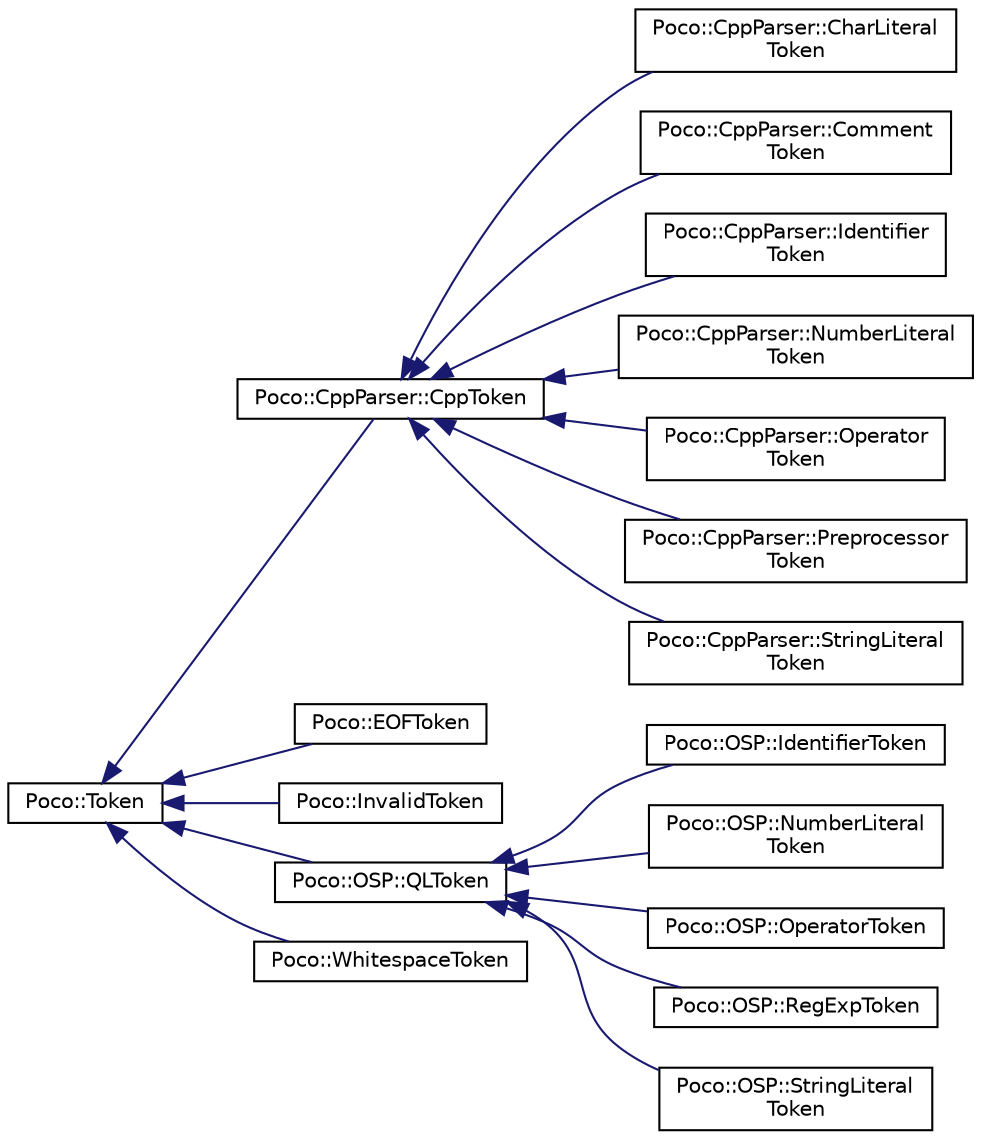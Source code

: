 digraph "Graphical Class Hierarchy"
{
 // LATEX_PDF_SIZE
  edge [fontname="Helvetica",fontsize="10",labelfontname="Helvetica",labelfontsize="10"];
  node [fontname="Helvetica",fontsize="10",shape=record];
  rankdir="LR";
  Node0 [label="Poco::Token",height=0.2,width=0.4,color="black", fillcolor="white", style="filled",URL="$classPoco_1_1Token.html",tooltip=" "];
  Node0 -> Node1 [dir="back",color="midnightblue",fontsize="10",style="solid",fontname="Helvetica"];
  Node1 [label="Poco::CppParser::CppToken",height=0.2,width=0.4,color="black", fillcolor="white", style="filled",URL="$classPoco_1_1CppParser_1_1CppToken.html",tooltip="The base class for all C++ tokens."];
  Node1 -> Node2 [dir="back",color="midnightblue",fontsize="10",style="solid",fontname="Helvetica"];
  Node2 [label="Poco::CppParser::CharLiteral\lToken",height=0.2,width=0.4,color="black", fillcolor="white", style="filled",URL="$classPoco_1_1CppParser_1_1CharLiteralToken.html",tooltip=" "];
  Node1 -> Node3 [dir="back",color="midnightblue",fontsize="10",style="solid",fontname="Helvetica"];
  Node3 [label="Poco::CppParser::Comment\lToken",height=0.2,width=0.4,color="black", fillcolor="white", style="filled",URL="$classPoco_1_1CppParser_1_1CommentToken.html",tooltip=" "];
  Node1 -> Node4 [dir="back",color="midnightblue",fontsize="10",style="solid",fontname="Helvetica"];
  Node4 [label="Poco::CppParser::Identifier\lToken",height=0.2,width=0.4,color="black", fillcolor="white", style="filled",URL="$classPoco_1_1CppParser_1_1IdentifierToken.html",tooltip=" "];
  Node1 -> Node5 [dir="back",color="midnightblue",fontsize="10",style="solid",fontname="Helvetica"];
  Node5 [label="Poco::CppParser::NumberLiteral\lToken",height=0.2,width=0.4,color="black", fillcolor="white", style="filled",URL="$classPoco_1_1CppParser_1_1NumberLiteralToken.html",tooltip=" "];
  Node1 -> Node6 [dir="back",color="midnightblue",fontsize="10",style="solid",fontname="Helvetica"];
  Node6 [label="Poco::CppParser::Operator\lToken",height=0.2,width=0.4,color="black", fillcolor="white", style="filled",URL="$classPoco_1_1CppParser_1_1OperatorToken.html",tooltip=" "];
  Node1 -> Node7 [dir="back",color="midnightblue",fontsize="10",style="solid",fontname="Helvetica"];
  Node7 [label="Poco::CppParser::Preprocessor\lToken",height=0.2,width=0.4,color="black", fillcolor="white", style="filled",URL="$classPoco_1_1CppParser_1_1PreprocessorToken.html",tooltip=" "];
  Node1 -> Node8 [dir="back",color="midnightblue",fontsize="10",style="solid",fontname="Helvetica"];
  Node8 [label="Poco::CppParser::StringLiteral\lToken",height=0.2,width=0.4,color="black", fillcolor="white", style="filled",URL="$classPoco_1_1CppParser_1_1StringLiteralToken.html",tooltip=" "];
  Node0 -> Node9 [dir="back",color="midnightblue",fontsize="10",style="solid",fontname="Helvetica"];
  Node9 [label="Poco::EOFToken",height=0.2,width=0.4,color="black", fillcolor="white", style="filled",URL="$classPoco_1_1EOFToken.html",tooltip=" "];
  Node0 -> Node10 [dir="back",color="midnightblue",fontsize="10",style="solid",fontname="Helvetica"];
  Node10 [label="Poco::InvalidToken",height=0.2,width=0.4,color="black", fillcolor="white", style="filled",URL="$classPoco_1_1InvalidToken.html",tooltip=" "];
  Node0 -> Node11 [dir="back",color="midnightblue",fontsize="10",style="solid",fontname="Helvetica"];
  Node11 [label="Poco::OSP::QLToken",height=0.2,width=0.4,color="black", fillcolor="white", style="filled",URL="$classPoco_1_1OSP_1_1QLToken.html",tooltip="The base class for all query language tokens."];
  Node11 -> Node12 [dir="back",color="midnightblue",fontsize="10",style="solid",fontname="Helvetica"];
  Node12 [label="Poco::OSP::IdentifierToken",height=0.2,width=0.4,color="black", fillcolor="white", style="filled",URL="$classPoco_1_1OSP_1_1IdentifierToken.html",tooltip=" "];
  Node11 -> Node13 [dir="back",color="midnightblue",fontsize="10",style="solid",fontname="Helvetica"];
  Node13 [label="Poco::OSP::NumberLiteral\lToken",height=0.2,width=0.4,color="black", fillcolor="white", style="filled",URL="$classPoco_1_1OSP_1_1NumberLiteralToken.html",tooltip=" "];
  Node11 -> Node14 [dir="back",color="midnightblue",fontsize="10",style="solid",fontname="Helvetica"];
  Node14 [label="Poco::OSP::OperatorToken",height=0.2,width=0.4,color="black", fillcolor="white", style="filled",URL="$classPoco_1_1OSP_1_1OperatorToken.html",tooltip=" "];
  Node11 -> Node15 [dir="back",color="midnightblue",fontsize="10",style="solid",fontname="Helvetica"];
  Node15 [label="Poco::OSP::RegExpToken",height=0.2,width=0.4,color="black", fillcolor="white", style="filled",URL="$classPoco_1_1OSP_1_1RegExpToken.html",tooltip=" "];
  Node11 -> Node16 [dir="back",color="midnightblue",fontsize="10",style="solid",fontname="Helvetica"];
  Node16 [label="Poco::OSP::StringLiteral\lToken",height=0.2,width=0.4,color="black", fillcolor="white", style="filled",URL="$classPoco_1_1OSP_1_1StringLiteralToken.html",tooltip=" "];
  Node0 -> Node17 [dir="back",color="midnightblue",fontsize="10",style="solid",fontname="Helvetica"];
  Node17 [label="Poco::WhitespaceToken",height=0.2,width=0.4,color="black", fillcolor="white", style="filled",URL="$classPoco_1_1WhitespaceToken.html",tooltip=" "];
}
